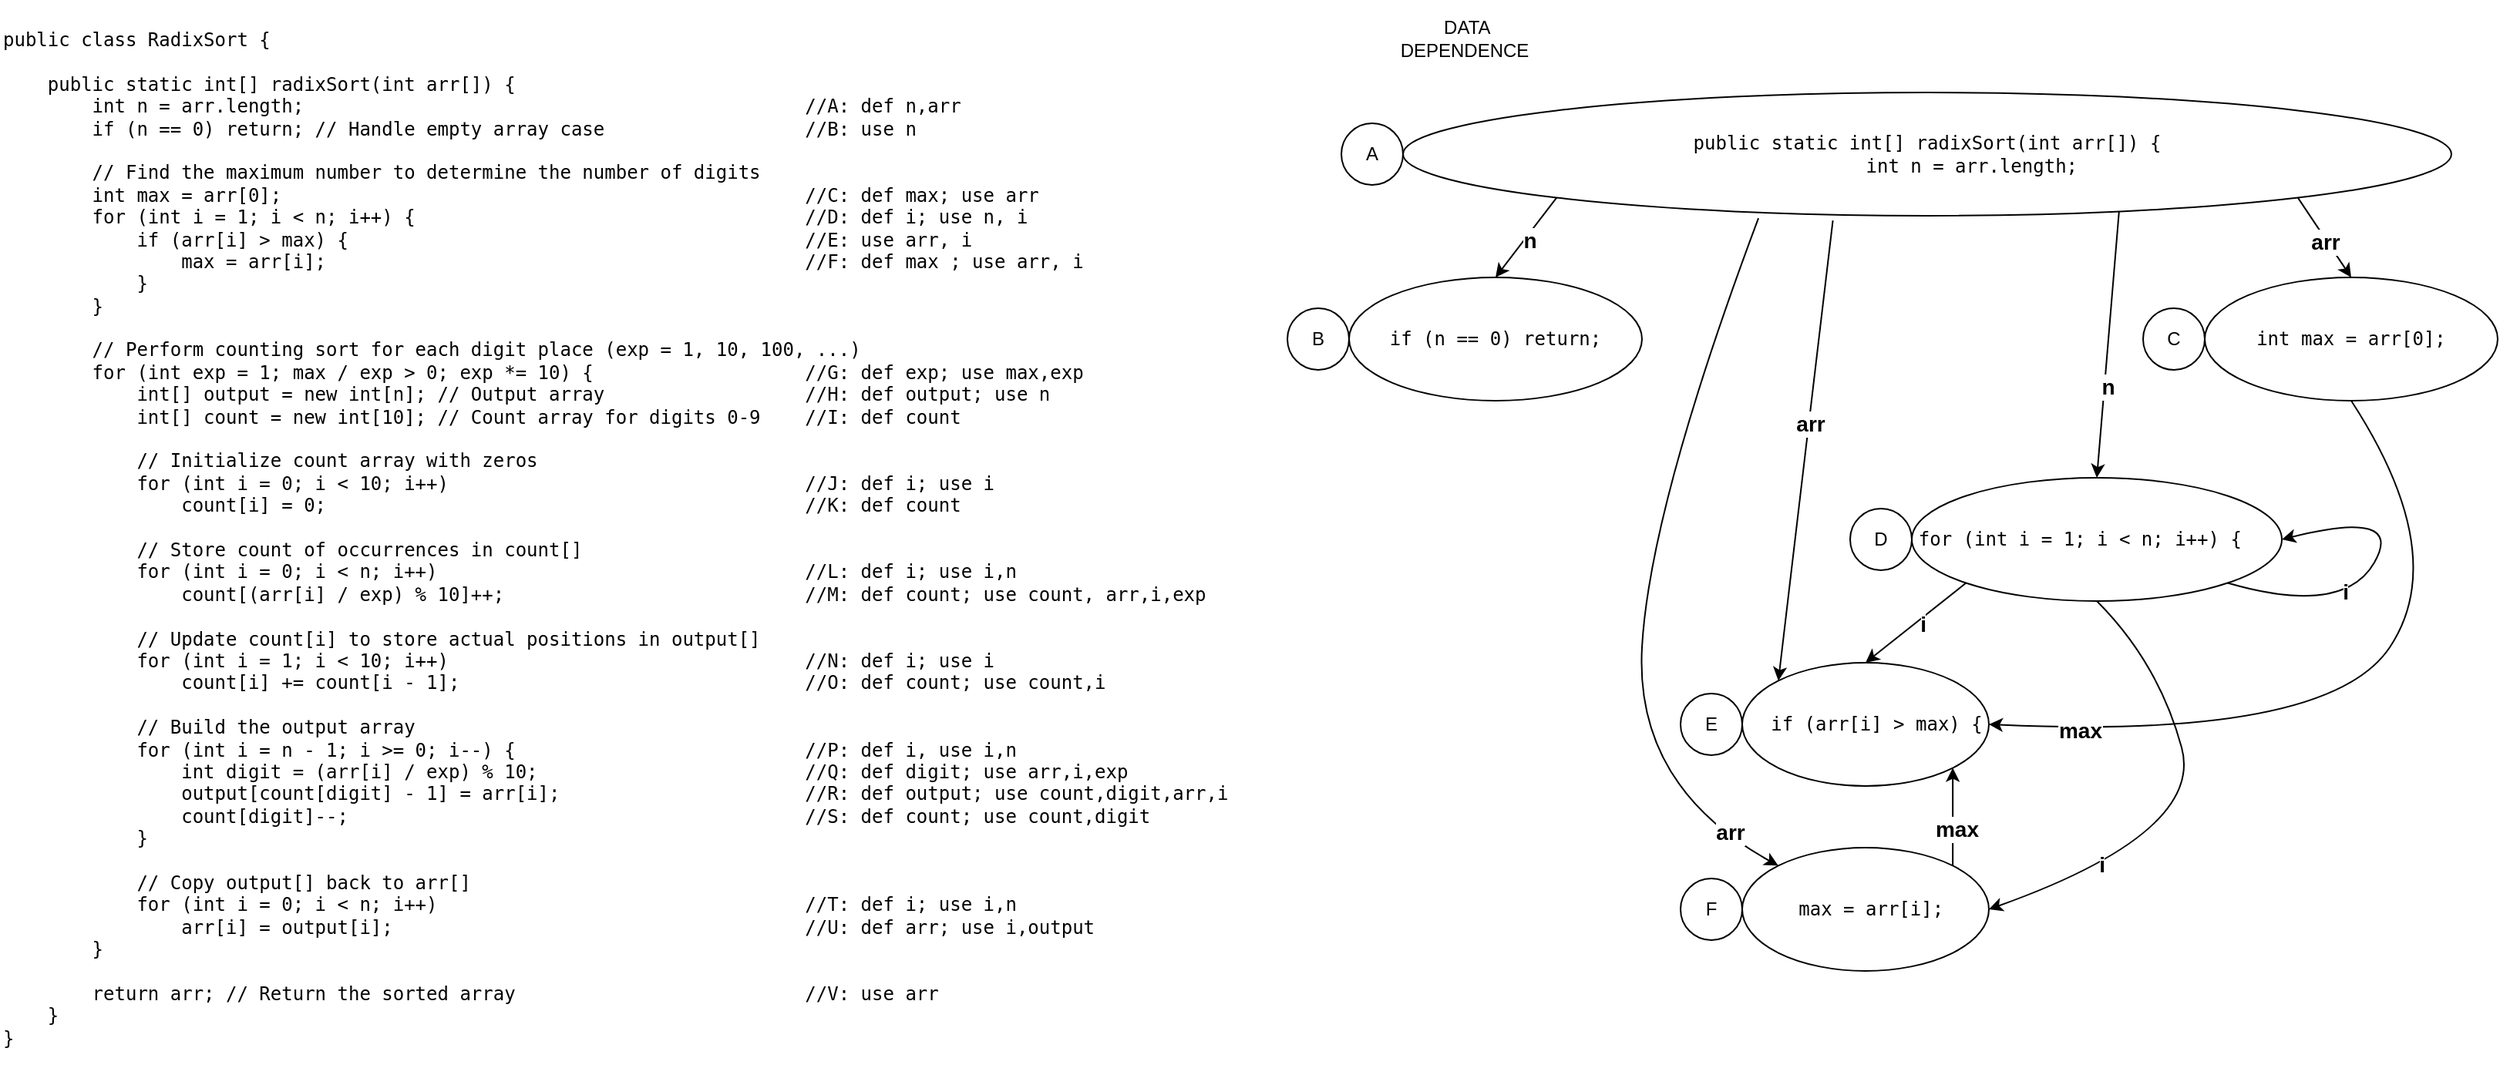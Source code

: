 <mxfile version="26.2.3">
  <diagram name="Pagina-1" id="IpRWa3jcy0147Zh6d9rQ">
    <mxGraphModel dx="985" dy="537" grid="1" gridSize="10" guides="1" tooltips="1" connect="1" arrows="1" fold="1" page="1" pageScale="1" pageWidth="827" pageHeight="1169" math="0" shadow="0">
      <root>
        <mxCell id="0" />
        <mxCell id="1" parent="0" />
        <mxCell id="yl5XS7yj3IDsIzwmvnov-1" value="&lt;pre id=&quot;yui_3_18_1_1_1743842538325_100&quot;&gt;&lt;code class=&quot;language-java&quot;&gt;public class RadixSort {&lt;br&gt;&lt;br&gt;    public static int[] radixSort(int arr[]) {&lt;br&gt;        int n = arr.length;&lt;span style=&quot;white-space: pre;&quot;&gt;&#x9;&lt;/span&gt;&lt;span style=&quot;white-space: pre;&quot;&gt;&#x9;&lt;span style=&quot;white-space: pre;&quot;&gt;&#x9;&lt;/span&gt;&lt;/span&gt;&lt;span style=&quot;white-space: pre;&quot;&gt;&#x9;&lt;/span&gt;&lt;span style=&quot;white-space: pre;&quot;&gt;&#x9;&lt;/span&gt;&lt;span style=&quot;white-space: pre;&quot;&gt;&#x9;&lt;/span&gt;&lt;span style=&quot;white-space: pre;&quot;&gt;//A: def n,arr&lt;/span&gt;&lt;br&gt;        if (n == 0) return; // Handle empty array case&lt;span style=&quot;white-space: pre;&quot;&gt;&#x9;&lt;/span&gt;&lt;span style=&quot;white-space: pre;&quot;&gt;&#x9;&lt;/span&gt;&lt;span style=&quot;white-space: pre;&quot;&gt;&#x9;&lt;/span&gt;//B: use n&lt;br&gt;&lt;br&gt;        // Find the maximum number to determine the number of digits&lt;br&gt;        int max = arr[0];&lt;span style=&quot;white-space: pre;&quot;&gt;&#x9;&lt;/span&gt;&lt;span style=&quot;white-space: pre;&quot;&gt;&#x9;&lt;/span&gt;&lt;span style=&quot;white-space: pre;&quot;&gt;&#x9;&lt;/span&gt;&lt;span style=&quot;white-space: pre;&quot;&gt;&#x9;&lt;/span&gt;&lt;span style=&quot;white-space: pre;&quot;&gt;&#x9;&lt;/span&gt;&lt;span style=&quot;white-space: pre;&quot;&gt;&#x9;//&lt;/span&gt;C: def max; use arr&lt;br&gt;        for (int i = 1; i &amp;lt; n; i++) {&lt;span style=&quot;white-space: pre;&quot;&gt;&#x9;&lt;/span&gt;&lt;span style=&quot;white-space: pre;&quot;&gt;&#x9;&lt;/span&gt;&lt;span style=&quot;white-space: pre;&quot;&gt;&#x9;&lt;/span&gt;&lt;span style=&quot;white-space: pre;&quot;&gt;&#x9;&lt;/span&gt;&lt;span style=&quot;white-space: pre;&quot;&gt;&#x9;&lt;/span&gt;//D: def i; use n, i&lt;br&gt;            if (arr[i] &amp;gt; max) {&lt;span style=&quot;white-space: pre;&quot;&gt;&#x9;&lt;/span&gt;&lt;span style=&quot;white-space: pre;&quot;&gt;&#x9;&lt;/span&gt;&lt;span style=&quot;white-space: pre;&quot;&gt;&#x9;&lt;/span&gt;&lt;span style=&quot;white-space: pre;&quot;&gt;&#x9;&lt;/span&gt;&lt;span style=&quot;white-space: pre;&quot;&gt;&#x9;&lt;/span&gt;&lt;span style=&quot;white-space: pre;&quot;&gt;&#x9;&lt;/span&gt;//E: use arr, i&lt;br&gt;                max = arr[i];&lt;span style=&quot;white-space: pre;&quot;&gt;&#x9;&lt;/span&gt;&lt;span style=&quot;white-space: pre;&quot;&gt;&#x9;&lt;/span&gt;&lt;span style=&quot;white-space: pre;&quot;&gt;&#x9;&lt;/span&gt;&lt;span style=&quot;white-space: pre;&quot;&gt;&#x9;&lt;/span&gt;&lt;span style=&quot;white-space: pre;&quot;&gt;&#x9;&lt;/span&gt;&lt;span style=&quot;white-space: pre;&quot;&gt;&#x9;&lt;/span&gt;//F: def max ; use arr, i&lt;br&gt;            }&lt;br&gt;        }&lt;br&gt;&lt;br&gt;        // Perform counting sort for each digit place (exp = 1, 10, 100, ...)&lt;br&gt;        for (int exp = 1; max / exp &amp;gt; 0; exp *= 10) {&lt;span style=&quot;white-space: pre;&quot;&gt;&#x9;&lt;/span&gt;&lt;span style=&quot;white-space: pre;&quot;&gt;&#x9;&lt;/span&gt;&lt;span style=&quot;white-space: pre;&quot;&gt;&#x9;&lt;/span&gt;&lt;span style=&quot;white-space: pre;&quot;&gt;//&lt;/span&gt;G: def exp; use max,exp&lt;br&gt;            int[] output = new int[n]; // Output array&lt;span style=&quot;white-space: pre;&quot;&gt;&#x9;&lt;/span&gt;&lt;span style=&quot;white-space: pre;&quot;&gt;&#x9;&lt;/span&gt;&lt;span style=&quot;white-space: pre;&quot;&gt;&#x9;&lt;/span&gt;//H: def output; use n&lt;br&gt;            int[] count = new int[10]; // Count array for digits 0-9&lt;span style=&quot;white-space: pre;&quot;&gt;&#x9;&lt;/span&gt;//I: def count&lt;br&gt;&lt;br&gt;            // Initialize count array with zeros&lt;br&gt;            for (int i = 0; i &amp;lt; 10; i++)&lt;span style=&quot;white-space: pre;&quot;&gt;&#x9;&lt;/span&gt;&lt;span style=&quot;white-space: pre;&quot;&gt;&#x9;&lt;/span&gt;&lt;span style=&quot;white-space: pre;&quot;&gt;&#x9;&lt;/span&gt;&lt;span style=&quot;white-space: pre;&quot;&gt;&#x9;&lt;/span&gt;//J: def i; use i&lt;br&gt;                count[i] = 0;&lt;span style=&quot;white-space: pre;&quot;&gt;&#x9;&lt;/span&gt;&lt;span style=&quot;white-space: pre;&quot;&gt;&#x9;&lt;/span&gt;&lt;span style=&quot;white-space: pre;&quot;&gt;&#x9;&lt;/span&gt;&lt;span style=&quot;white-space: pre;&quot;&gt;&#x9;&lt;/span&gt;&lt;span style=&quot;white-space: pre;&quot;&gt;&#x9;&lt;/span&gt;&lt;span style=&quot;white-space: pre;&quot;&gt;&#x9;&lt;/span&gt;//K: def count&lt;br&gt;&lt;br&gt;            // Store count of occurrences in count[]&lt;br&gt;            for (int i = 0; i &amp;lt; n; i++)&lt;span style=&quot;white-space: pre;&quot;&gt;&#x9;&lt;/span&gt;&lt;span style=&quot;white-space: pre;&quot;&gt;&#x9;&lt;/span&gt;&lt;span style=&quot;white-space: pre;&quot;&gt;&#x9;&lt;/span&gt;&lt;span style=&quot;white-space: pre;&quot;&gt;&#x9;&lt;/span&gt;&lt;span style=&quot;white-space: pre;&quot;&gt;&#x9;&lt;/span&gt;//L: def i; use i,n&lt;br&gt;                count[(arr[i] / exp) % 10]++;&lt;span style=&quot;white-space: pre;&quot;&gt;&#x9;&lt;/span&gt;&lt;span style=&quot;white-space: pre;&quot;&gt;&#x9;&lt;/span&gt;&lt;span style=&quot;white-space: pre;&quot;&gt;&#x9;&lt;/span&gt;&lt;span style=&quot;white-space: pre;&quot;&gt;&#x9;&lt;/span&gt;//M: def count; use count, arr,i,exp&lt;br&gt;&lt;br&gt;            // Update count[i] to store actual positions in output[]&lt;br&gt;            for (int i = 1; i &amp;lt; 10; i++)&lt;span style=&quot;white-space: pre;&quot;&gt;&#x9;&lt;/span&gt;&lt;span style=&quot;white-space: pre;&quot;&gt;&#x9;&lt;/span&gt;&lt;span style=&quot;white-space: pre;&quot;&gt;&#x9;&lt;/span&gt;&lt;span style=&quot;white-space: pre;&quot;&gt;&#x9;&lt;/span&gt;//N: def i; use i&lt;br&gt;                count[i] += count[i - 1];&lt;span style=&quot;white-space: pre;&quot;&gt;&#x9;&lt;/span&gt;&lt;span style=&quot;white-space: pre;&quot;&gt;&#x9;&lt;/span&gt;&lt;span style=&quot;white-space: pre;&quot;&gt;&#x9;&lt;/span&gt;&lt;span style=&quot;white-space: pre;&quot;&gt;&#x9;&lt;/span&gt;//O: def count; use count,i&lt;br&gt;&lt;br&gt;            // Build the output array&lt;br&gt;            for (int i = n - 1; i &amp;gt;= 0; i--) {&lt;span style=&quot;white-space: pre;&quot;&gt;&#x9;&lt;/span&gt;&lt;span style=&quot;white-space: pre;&quot;&gt;&#x9;&lt;/span&gt;&lt;span style=&quot;white-space: pre;&quot;&gt;&#x9;&lt;/span&gt;&lt;span style=&quot;white-space: pre;&quot;&gt;&#x9;&lt;/span&gt;//P: def i, use i,n&lt;br&gt;                int digit = (arr[i] / exp) % 10;&lt;span style=&quot;white-space: pre;&quot;&gt;&#x9;&lt;/span&gt;&lt;span style=&quot;white-space: pre;&quot;&gt;&#x9;&lt;/span&gt;&lt;span style=&quot;white-space: pre;&quot;&gt;&#x9;&lt;/span&gt;//Q: def digit; use arr,i,exp&lt;br&gt;                output[count[digit] - 1] = arr[i];&lt;span style=&quot;white-space: pre;&quot;&gt;&#x9;&lt;/span&gt;&lt;span style=&quot;white-space: pre;&quot;&gt;&#x9;&lt;/span&gt;&lt;span style=&quot;white-space: pre;&quot;&gt;&#x9;&lt;/span&gt;//R: def output; use count,digit,arr,i&lt;br&gt;                count[digit]--;&lt;span style=&quot;white-space: pre;&quot;&gt;&#x9;&lt;/span&gt;&lt;span style=&quot;white-space: pre;&quot;&gt;&#x9;&lt;/span&gt;&lt;span style=&quot;white-space: pre;&quot;&gt;&#x9;&lt;/span&gt;&lt;span style=&quot;white-space: pre;&quot;&gt;&#x9;&lt;/span&gt;&lt;span style=&quot;white-space: pre;&quot;&gt;&#x9;&lt;/span&gt;&lt;span style=&quot;white-space: pre;&quot;&gt;&#x9;&lt;/span&gt;//S: def count; use count,digit&lt;br&gt;            }&lt;br&gt;&lt;br&gt;            // Copy output[] back to arr[]&lt;br&gt;            for (int i = 0; i &amp;lt; n; i++)&lt;span style=&quot;white-space: pre;&quot;&gt;&#x9;&lt;/span&gt;&lt;span style=&quot;white-space: pre;&quot;&gt;&#x9;&lt;/span&gt;&lt;span style=&quot;white-space: pre;&quot;&gt;&#x9;&lt;/span&gt;&lt;span style=&quot;white-space: pre;&quot;&gt;&#x9;&lt;/span&gt;&lt;span style=&quot;white-space: pre;&quot;&gt;&#x9;&lt;/span&gt;//T: def i; use i,n&lt;br&gt;                arr[i] = output[i];&lt;span style=&quot;white-space: pre;&quot;&gt;&#x9;&lt;/span&gt;&lt;span style=&quot;white-space: pre;&quot;&gt;&#x9;&lt;/span&gt;&lt;span style=&quot;white-space: pre;&quot;&gt;&#x9;&lt;/span&gt;&lt;span style=&quot;white-space: pre;&quot;&gt;&#x9;&lt;/span&gt;&lt;span style=&quot;white-space: pre;&quot;&gt;&#x9;&lt;/span&gt;//U: def arr; use i,output&lt;br&gt;        }&lt;br&gt;        &lt;br&gt;        return arr; // Return the sorted array&lt;span style=&quot;white-space: pre;&quot;&gt;&#x9;&lt;/span&gt;&lt;span style=&quot;white-space: pre;&quot;&gt;&#x9;&lt;/span&gt;&lt;span style=&quot;white-space: pre;&quot;&gt;&#x9;&lt;/span&gt;&lt;span style=&quot;white-space: pre;&quot;&gt;&#x9;&lt;/span&gt;//V: use arr&lt;br&gt;    }&lt;br&gt;}&lt;/code&gt;&lt;/pre&gt;" style="text;html=1;whiteSpace=wrap;overflow=hidden;rounded=0;" vertex="1" parent="1">
          <mxGeometry x="20" y="20" width="800" height="700" as="geometry" />
        </mxCell>
        <mxCell id="yl5XS7yj3IDsIzwmvnov-2" value="&lt;pre id=&quot;yui_3_18_1_1_1743842538325_100&quot;&gt;&lt;code class=&quot;language-java&quot;&gt;public static int[] radixSort(int arr[]) {&lt;br&gt;        int n = arr.length;&lt;/code&gt;&lt;/pre&gt;" style="ellipse;whiteSpace=wrap;html=1;" vertex="1" parent="1">
          <mxGeometry x="930" y="80" width="680" height="80" as="geometry" />
        </mxCell>
        <mxCell id="yl5XS7yj3IDsIzwmvnov-3" value="A" style="ellipse;whiteSpace=wrap;html=1;" vertex="1" parent="1">
          <mxGeometry x="890" y="100" width="40" height="40" as="geometry" />
        </mxCell>
        <mxCell id="yl5XS7yj3IDsIzwmvnov-4" value="&amp;nbsp;DATA DEPENDENCE" style="text;html=1;align=center;verticalAlign=middle;whiteSpace=wrap;rounded=0;" vertex="1" parent="1">
          <mxGeometry x="910" y="30" width="120" height="30" as="geometry" />
        </mxCell>
        <mxCell id="yl5XS7yj3IDsIzwmvnov-5" value="&lt;pre id=&quot;yui_3_18_1_1_1743842538325_100&quot;&gt;&lt;code class=&quot;language-java&quot;&gt;if (n == 0) return;&lt;/code&gt;&lt;/pre&gt;" style="ellipse;whiteSpace=wrap;html=1;" vertex="1" parent="1">
          <mxGeometry x="895" y="200" width="190" height="80" as="geometry" />
        </mxCell>
        <mxCell id="yl5XS7yj3IDsIzwmvnov-6" value="B" style="ellipse;whiteSpace=wrap;html=1;" vertex="1" parent="1">
          <mxGeometry x="855" y="220" width="40" height="40" as="geometry" />
        </mxCell>
        <mxCell id="yl5XS7yj3IDsIzwmvnov-7" value="" style="endArrow=classic;html=1;rounded=0;exitX=0;exitY=1;exitDx=0;exitDy=0;entryX=0.5;entryY=0;entryDx=0;entryDy=0;fontSize=14;" edge="1" parent="1" source="yl5XS7yj3IDsIzwmvnov-2" target="yl5XS7yj3IDsIzwmvnov-5">
          <mxGeometry width="50" height="50" relative="1" as="geometry">
            <mxPoint x="860" y="420" as="sourcePoint" />
            <mxPoint x="910" y="370" as="targetPoint" />
          </mxGeometry>
        </mxCell>
        <mxCell id="yl5XS7yj3IDsIzwmvnov-9" value="&lt;div&gt;&lt;b&gt;n&lt;/b&gt;&lt;/div&gt;" style="edgeLabel;html=1;align=center;verticalAlign=middle;resizable=0;points=[];fontSize=14;" vertex="1" connectable="0" parent="yl5XS7yj3IDsIzwmvnov-7">
          <mxGeometry x="-0.034" y="2" relative="1" as="geometry">
            <mxPoint y="1" as="offset" />
          </mxGeometry>
        </mxCell>
        <mxCell id="yl5XS7yj3IDsIzwmvnov-11" value="&lt;pre id=&quot;yui_3_18_1_1_1743842538325_100&quot;&gt;&lt;code class=&quot;language-java&quot;&gt;int max = arr[0];&lt;/code&gt;&lt;/pre&gt;" style="ellipse;whiteSpace=wrap;html=1;" vertex="1" parent="1">
          <mxGeometry x="1450" y="200" width="190" height="80" as="geometry" />
        </mxCell>
        <mxCell id="yl5XS7yj3IDsIzwmvnov-12" value="C" style="ellipse;whiteSpace=wrap;html=1;" vertex="1" parent="1">
          <mxGeometry x="1410" y="220" width="40" height="40" as="geometry" />
        </mxCell>
        <mxCell id="yl5XS7yj3IDsIzwmvnov-16" value="" style="endArrow=classic;html=1;rounded=0;exitX=1;exitY=1;exitDx=0;exitDy=0;entryX=0.5;entryY=0;entryDx=0;entryDy=0;" edge="1" parent="1" source="yl5XS7yj3IDsIzwmvnov-2" target="yl5XS7yj3IDsIzwmvnov-11">
          <mxGeometry width="50" height="50" relative="1" as="geometry">
            <mxPoint x="860" y="420" as="sourcePoint" />
            <mxPoint x="910" y="370" as="targetPoint" />
          </mxGeometry>
        </mxCell>
        <mxCell id="yl5XS7yj3IDsIzwmvnov-17" value="&lt;b&gt;arr&lt;/b&gt;" style="edgeLabel;html=1;align=center;verticalAlign=middle;resizable=0;points=[];fontSize=14;" vertex="1" connectable="0" parent="yl5XS7yj3IDsIzwmvnov-16">
          <mxGeometry x="0.032" y="-1" relative="1" as="geometry">
            <mxPoint y="1" as="offset" />
          </mxGeometry>
        </mxCell>
        <mxCell id="yl5XS7yj3IDsIzwmvnov-18" value="&lt;pre id=&quot;yui_3_18_1_1_1743842538325_100&quot;&gt;&lt;code class=&quot;language-java&quot;&gt;for (int i = 1; i &amp;lt; n; i++) {&lt;span style=&quot;white-space: pre;&quot;&gt;&#x9;&lt;/span&gt;&lt;/code&gt;&lt;/pre&gt;" style="ellipse;whiteSpace=wrap;html=1;" vertex="1" parent="1">
          <mxGeometry x="1260" y="330" width="240" height="80" as="geometry" />
        </mxCell>
        <mxCell id="yl5XS7yj3IDsIzwmvnov-19" value="D" style="ellipse;whiteSpace=wrap;html=1;" vertex="1" parent="1">
          <mxGeometry x="1220" y="350" width="40" height="40" as="geometry" />
        </mxCell>
        <mxCell id="yl5XS7yj3IDsIzwmvnov-20" value="" style="endArrow=classic;html=1;rounded=0;exitX=0.683;exitY=0.962;exitDx=0;exitDy=0;exitPerimeter=0;entryX=0.5;entryY=0;entryDx=0;entryDy=0;" edge="1" parent="1" source="yl5XS7yj3IDsIzwmvnov-2" target="yl5XS7yj3IDsIzwmvnov-18">
          <mxGeometry width="50" height="50" relative="1" as="geometry">
            <mxPoint x="860" y="420" as="sourcePoint" />
            <mxPoint x="910" y="370" as="targetPoint" />
          </mxGeometry>
        </mxCell>
        <mxCell id="yl5XS7yj3IDsIzwmvnov-21" value="n" style="edgeLabel;html=1;align=center;verticalAlign=middle;resizable=0;points=[];fontStyle=1;fontSize=14;" vertex="1" connectable="0" parent="yl5XS7yj3IDsIzwmvnov-20">
          <mxGeometry x="0.317" y="2" relative="1" as="geometry">
            <mxPoint as="offset" />
          </mxGeometry>
        </mxCell>
        <mxCell id="yl5XS7yj3IDsIzwmvnov-22" value="" style="curved=1;endArrow=classic;html=1;rounded=0;exitX=1;exitY=1;exitDx=0;exitDy=0;entryX=1;entryY=0.5;entryDx=0;entryDy=0;" edge="1" parent="1" source="yl5XS7yj3IDsIzwmvnov-18" target="yl5XS7yj3IDsIzwmvnov-18">
          <mxGeometry width="50" height="50" relative="1" as="geometry">
            <mxPoint x="860" y="420" as="sourcePoint" />
            <mxPoint x="910" y="370" as="targetPoint" />
            <Array as="points">
              <mxPoint x="1540" y="420" />
              <mxPoint x="1580" y="350" />
            </Array>
          </mxGeometry>
        </mxCell>
        <mxCell id="yl5XS7yj3IDsIzwmvnov-23" value="&lt;b&gt;i&lt;/b&gt;" style="edgeLabel;html=1;align=center;verticalAlign=middle;resizable=0;points=[];fontSize=14;" vertex="1" connectable="0" parent="yl5XS7yj3IDsIzwmvnov-22">
          <mxGeometry x="-0.223" y="8" relative="1" as="geometry">
            <mxPoint y="1" as="offset" />
          </mxGeometry>
        </mxCell>
        <mxCell id="yl5XS7yj3IDsIzwmvnov-24" value="&lt;pre id=&quot;yui_3_18_1_1_1743842538325_100&quot;&gt;&lt;code class=&quot;language-java&quot;&gt;  if (arr[i] &amp;gt; max) {&lt;/code&gt;&lt;/pre&gt;" style="ellipse;whiteSpace=wrap;html=1;" vertex="1" parent="1">
          <mxGeometry x="1150" y="450" width="160" height="80" as="geometry" />
        </mxCell>
        <mxCell id="yl5XS7yj3IDsIzwmvnov-25" value="E" style="ellipse;whiteSpace=wrap;html=1;" vertex="1" parent="1">
          <mxGeometry x="1110" y="470" width="40" height="40" as="geometry" />
        </mxCell>
        <mxCell id="yl5XS7yj3IDsIzwmvnov-26" value="" style="endArrow=classic;html=1;rounded=0;exitX=0;exitY=1;exitDx=0;exitDy=0;entryX=0.5;entryY=0;entryDx=0;entryDy=0;" edge="1" parent="1" source="yl5XS7yj3IDsIzwmvnov-18" target="yl5XS7yj3IDsIzwmvnov-24">
          <mxGeometry width="50" height="50" relative="1" as="geometry">
            <mxPoint x="1270" y="330" as="sourcePoint" />
            <mxPoint x="1320" y="280" as="targetPoint" />
          </mxGeometry>
        </mxCell>
        <mxCell id="yl5XS7yj3IDsIzwmvnov-27" value="&lt;font style=&quot;font-size: 14px;&quot;&gt;&lt;b&gt;i&lt;/b&gt;&lt;/font&gt;" style="edgeLabel;html=1;align=center;verticalAlign=middle;resizable=0;points=[];" vertex="1" connectable="0" parent="yl5XS7yj3IDsIzwmvnov-26">
          <mxGeometry x="-0.074" y="3" relative="1" as="geometry">
            <mxPoint as="offset" />
          </mxGeometry>
        </mxCell>
        <mxCell id="yl5XS7yj3IDsIzwmvnov-28" value="" style="endArrow=classic;html=1;rounded=0;exitX=0.41;exitY=1.038;exitDx=0;exitDy=0;exitPerimeter=0;entryX=0;entryY=0;entryDx=0;entryDy=0;" edge="1" parent="1" source="yl5XS7yj3IDsIzwmvnov-2" target="yl5XS7yj3IDsIzwmvnov-24">
          <mxGeometry width="50" height="50" relative="1" as="geometry">
            <mxPoint x="1270" y="330" as="sourcePoint" />
            <mxPoint x="1320" y="280" as="targetPoint" />
          </mxGeometry>
        </mxCell>
        <mxCell id="yl5XS7yj3IDsIzwmvnov-30" value="&lt;b&gt;&lt;font style=&quot;font-size: 14px;&quot;&gt;arr&lt;/font&gt;&lt;/b&gt;" style="edgeLabel;html=1;align=center;verticalAlign=middle;resizable=0;points=[];" vertex="1" connectable="0" parent="yl5XS7yj3IDsIzwmvnov-28">
          <mxGeometry x="-0.115" y="1" relative="1" as="geometry">
            <mxPoint as="offset" />
          </mxGeometry>
        </mxCell>
        <mxCell id="yl5XS7yj3IDsIzwmvnov-31" value="" style="curved=1;endArrow=classic;html=1;rounded=0;exitX=0.5;exitY=1;exitDx=0;exitDy=0;entryX=1;entryY=0.5;entryDx=0;entryDy=0;" edge="1" parent="1" source="yl5XS7yj3IDsIzwmvnov-11" target="yl5XS7yj3IDsIzwmvnov-24">
          <mxGeometry width="50" height="50" relative="1" as="geometry">
            <mxPoint x="1270" y="330" as="sourcePoint" />
            <mxPoint x="1320" y="280" as="targetPoint" />
            <Array as="points">
              <mxPoint x="1610" y="380" />
              <mxPoint x="1530" y="500" />
            </Array>
          </mxGeometry>
        </mxCell>
        <mxCell id="yl5XS7yj3IDsIzwmvnov-32" value="&lt;b&gt;&lt;font style=&quot;font-size: 14px;&quot;&gt;max&lt;/font&gt;&lt;/b&gt;" style="edgeLabel;html=1;align=center;verticalAlign=middle;resizable=0;points=[];" vertex="1" connectable="0" parent="yl5XS7yj3IDsIzwmvnov-31">
          <mxGeometry x="0.756" y="1" relative="1" as="geometry">
            <mxPoint as="offset" />
          </mxGeometry>
        </mxCell>
        <mxCell id="yl5XS7yj3IDsIzwmvnov-33" value="&lt;pre id=&quot;yui_3_18_1_1_1743842538325_100&quot;&gt;&lt;code class=&quot;language-java&quot;&gt; max = arr[i];&lt;/code&gt;&lt;/pre&gt;" style="ellipse;whiteSpace=wrap;html=1;" vertex="1" parent="1">
          <mxGeometry x="1150" y="570" width="160" height="80" as="geometry" />
        </mxCell>
        <mxCell id="yl5XS7yj3IDsIzwmvnov-34" value="F" style="ellipse;whiteSpace=wrap;html=1;" vertex="1" parent="1">
          <mxGeometry x="1110" y="590" width="40" height="40" as="geometry" />
        </mxCell>
        <mxCell id="yl5XS7yj3IDsIzwmvnov-35" value="" style="endArrow=classic;html=1;rounded=0;exitX=1;exitY=0;exitDx=0;exitDy=0;entryX=1;entryY=1;entryDx=0;entryDy=0;" edge="1" parent="1" source="yl5XS7yj3IDsIzwmvnov-33" target="yl5XS7yj3IDsIzwmvnov-24">
          <mxGeometry width="50" height="50" relative="1" as="geometry">
            <mxPoint x="1250" y="410" as="sourcePoint" />
            <mxPoint x="1300" y="360" as="targetPoint" />
          </mxGeometry>
        </mxCell>
        <mxCell id="yl5XS7yj3IDsIzwmvnov-36" value="&lt;font style=&quot;font-size: 14px;&quot;&gt;&lt;b&gt;max&lt;/b&gt;&lt;/font&gt;" style="edgeLabel;html=1;align=center;verticalAlign=middle;resizable=0;points=[];" vertex="1" connectable="0" parent="yl5XS7yj3IDsIzwmvnov-35">
          <mxGeometry x="-0.258" y="-2" relative="1" as="geometry">
            <mxPoint as="offset" />
          </mxGeometry>
        </mxCell>
        <mxCell id="yl5XS7yj3IDsIzwmvnov-37" value="" style="curved=1;endArrow=classic;html=1;rounded=0;exitX=0.5;exitY=1;exitDx=0;exitDy=0;entryX=1;entryY=0.5;entryDx=0;entryDy=0;" edge="1" parent="1" source="yl5XS7yj3IDsIzwmvnov-18" target="yl5XS7yj3IDsIzwmvnov-33">
          <mxGeometry width="50" height="50" relative="1" as="geometry">
            <mxPoint x="1250" y="410" as="sourcePoint" />
            <mxPoint x="1300" y="360" as="targetPoint" />
            <Array as="points">
              <mxPoint x="1420" y="450" />
              <mxPoint x="1450" y="560" />
            </Array>
          </mxGeometry>
        </mxCell>
        <mxCell id="yl5XS7yj3IDsIzwmvnov-38" value="&lt;font style=&quot;font-size: 14px;&quot;&gt;&lt;b&gt;i&lt;/b&gt;&lt;/font&gt;" style="edgeLabel;html=1;align=center;verticalAlign=middle;resizable=0;points=[];" vertex="1" connectable="0" parent="yl5XS7yj3IDsIzwmvnov-37">
          <mxGeometry x="0.51" y="-3" relative="1" as="geometry">
            <mxPoint as="offset" />
          </mxGeometry>
        </mxCell>
        <mxCell id="yl5XS7yj3IDsIzwmvnov-39" value="" style="curved=1;endArrow=classic;html=1;rounded=0;exitX=0.339;exitY=1.02;exitDx=0;exitDy=0;exitPerimeter=0;entryX=0;entryY=0;entryDx=0;entryDy=0;" edge="1" parent="1" source="yl5XS7yj3IDsIzwmvnov-2" target="yl5XS7yj3IDsIzwmvnov-33">
          <mxGeometry width="50" height="50" relative="1" as="geometry">
            <mxPoint x="1250" y="450" as="sourcePoint" />
            <mxPoint x="1300" y="400" as="targetPoint" />
            <Array as="points">
              <mxPoint x="1090" y="350" />
              <mxPoint x="1080" y="530" />
            </Array>
          </mxGeometry>
        </mxCell>
        <mxCell id="yl5XS7yj3IDsIzwmvnov-40" value="&lt;b&gt;&lt;font style=&quot;font-size: 14px;&quot;&gt;arr&lt;/font&gt;&lt;/b&gt;" style="edgeLabel;html=1;align=center;verticalAlign=middle;resizable=0;points=[];" vertex="1" connectable="0" parent="yl5XS7yj3IDsIzwmvnov-39">
          <mxGeometry x="0.844" y="4" relative="1" as="geometry">
            <mxPoint as="offset" />
          </mxGeometry>
        </mxCell>
      </root>
    </mxGraphModel>
  </diagram>
</mxfile>
